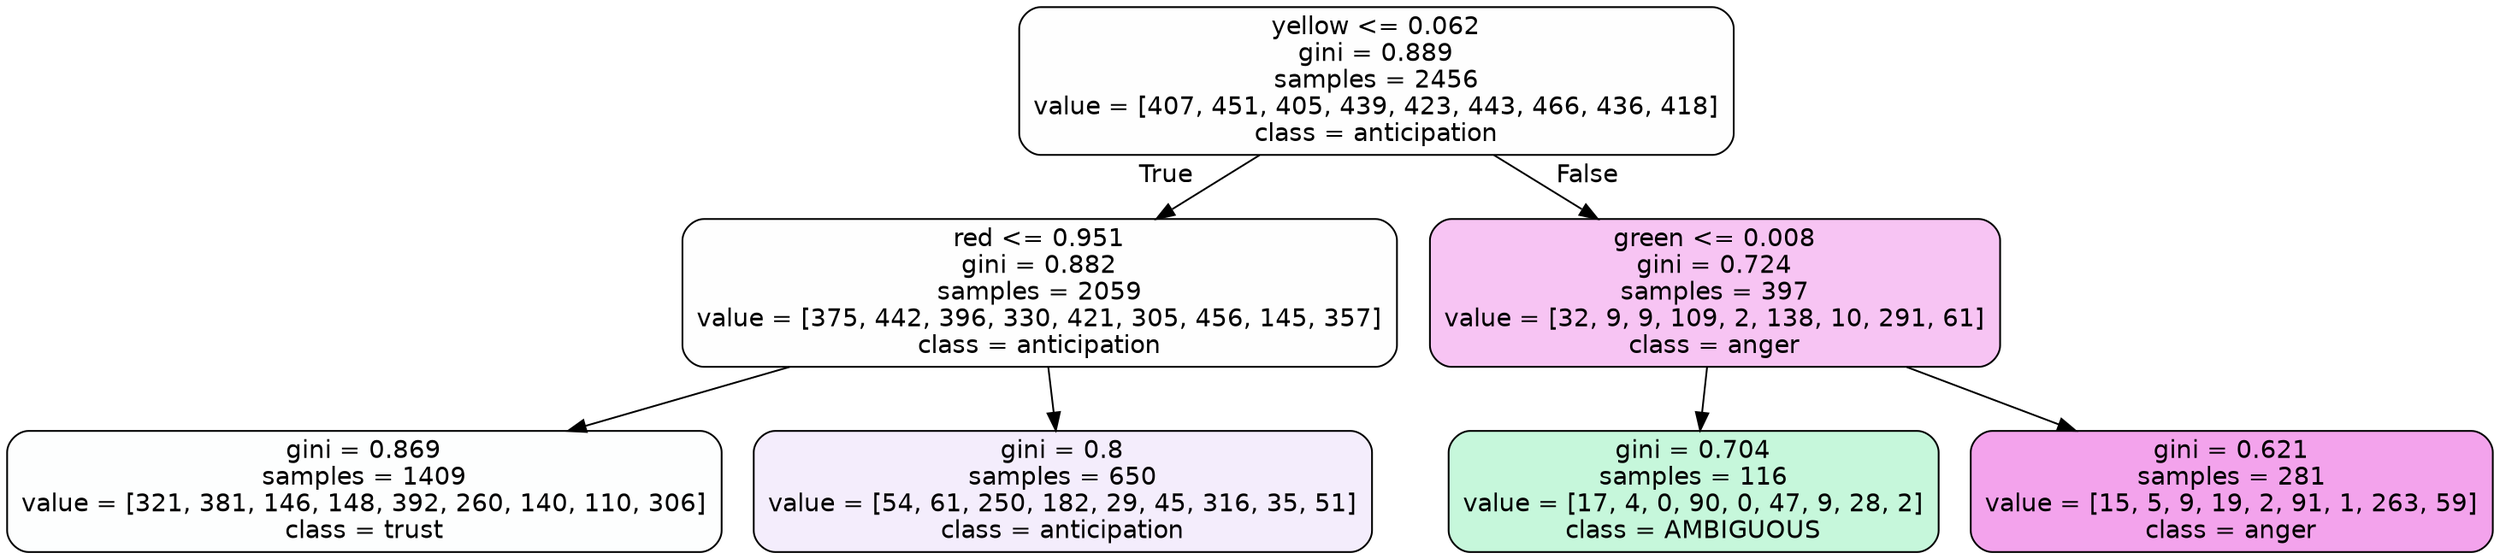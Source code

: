 digraph Tree {
node [shape=box, style="filled, rounded", color="black", fontname=helvetica] ;
edge [fontname=helvetica] ;
0 [label="yellow <= 0.062\ngini = 0.889\nsamples = 2456\nvalue = [407, 451, 405, 439, 423, 443, 466, 436, 418]\nclass = anticipation", fillcolor="#8139e501"] ;
1 [label="red <= 0.951\ngini = 0.882\nsamples = 2059\nvalue = [375, 442, 396, 330, 421, 305, 456, 145, 357]\nclass = anticipation", fillcolor="#8139e501"] ;
0 -> 1 [labeldistance=2.5, labelangle=45, headlabel="True"] ;
2 [label="gini = 0.869\nsamples = 1409\nvalue = [321, 381, 146, 148, 392, 260, 140, 110, 306]\nclass = trust", fillcolor="#39d7e502"] ;
1 -> 2 ;
3 [label="gini = 0.8\nsamples = 650\nvalue = [54, 61, 250, 182, 29, 45, 316, 35, 51]\nclass = anticipation", fillcolor="#8139e516"] ;
1 -> 3 ;
4 [label="green <= 0.008\ngini = 0.724\nsamples = 397\nvalue = [32, 9, 9, 109, 2, 138, 10, 291, 61]\nclass = anger", fillcolor="#e539d74b"] ;
0 -> 4 [labeldistance=2.5, labelangle=-45, headlabel="False"] ;
5 [label="gini = 0.704\nsamples = 116\nvalue = [17, 4, 0, 90, 0, 47, 9, 28, 2]\nclass = AMBIGUOUS", fillcolor="#39e58149"] ;
4 -> 5 ;
6 [label="gini = 0.621\nsamples = 281\nvalue = [15, 5, 9, 19, 2, 91, 1, 263, 59]\nclass = anger", fillcolor="#e539d776"] ;
4 -> 6 ;
}